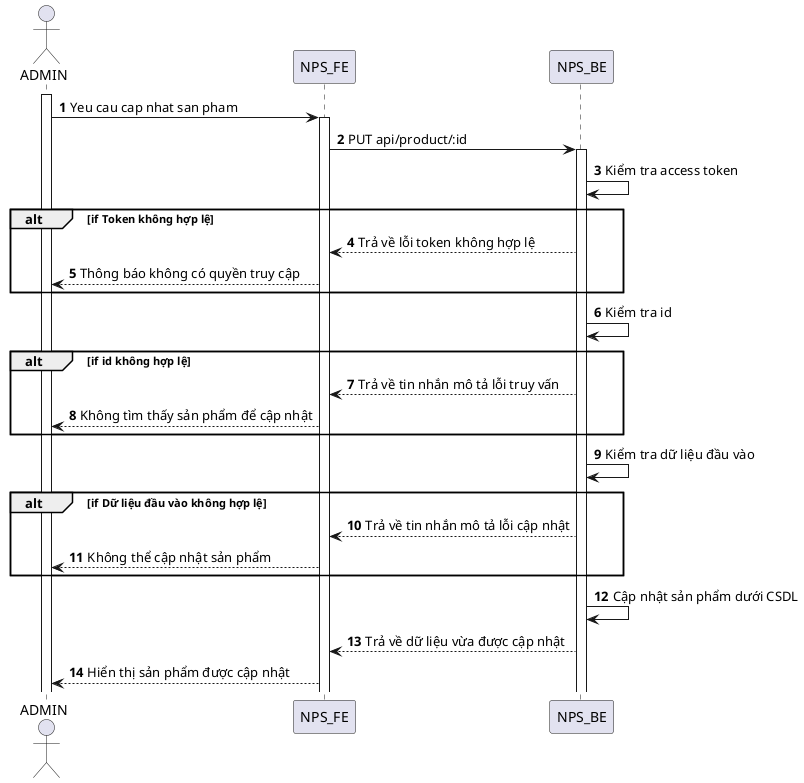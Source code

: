 @startuml
autonumber
actor ADMIN

activate ADMIN

ADMIN -> NPS_FE: Yeu cau cap nhat san pham
activate NPS_FE

NPS_FE -> NPS_BE: PUT api/product/:id
activate NPS_BE

NPS_BE -> NPS_BE: Kiểm tra access token

alt if Token không hợp lệ
NPS_BE --> NPS_FE: Trả về lỗi token không hợp lệ
NPS_FE --> ADMIN: Thông báo không có quyền truy cập
end

NPS_BE -> NPS_BE: Kiểm tra id

alt if id không hợp lệ
NPS_BE --> NPS_FE: Trả về tin nhắn mô tả lỗi truy vấn
NPS_FE --> ADMIN:Không tìm thấy sản phẩm để cập nhật
end

NPS_BE -> NPS_BE: Kiểm tra dữ liệu đầu vào

alt if Dữ liệu đầu vào không hợp lệ
NPS_BE --> NPS_FE: Trả về tin nhắn mô tả lỗi cập nhật
NPS_FE --> ADMIN: Không thể cập nhật sản phẩm
end

NPS_BE->NPS_BE: Cập nhật sản phẩm dưới CSDL
NPS_BE --> NPS_FE: Trả về dữ liệu vừa được cập nhật
NPS_FE --> ADMIN: Hiển thị sản phẩm được cập nhật

@enduml